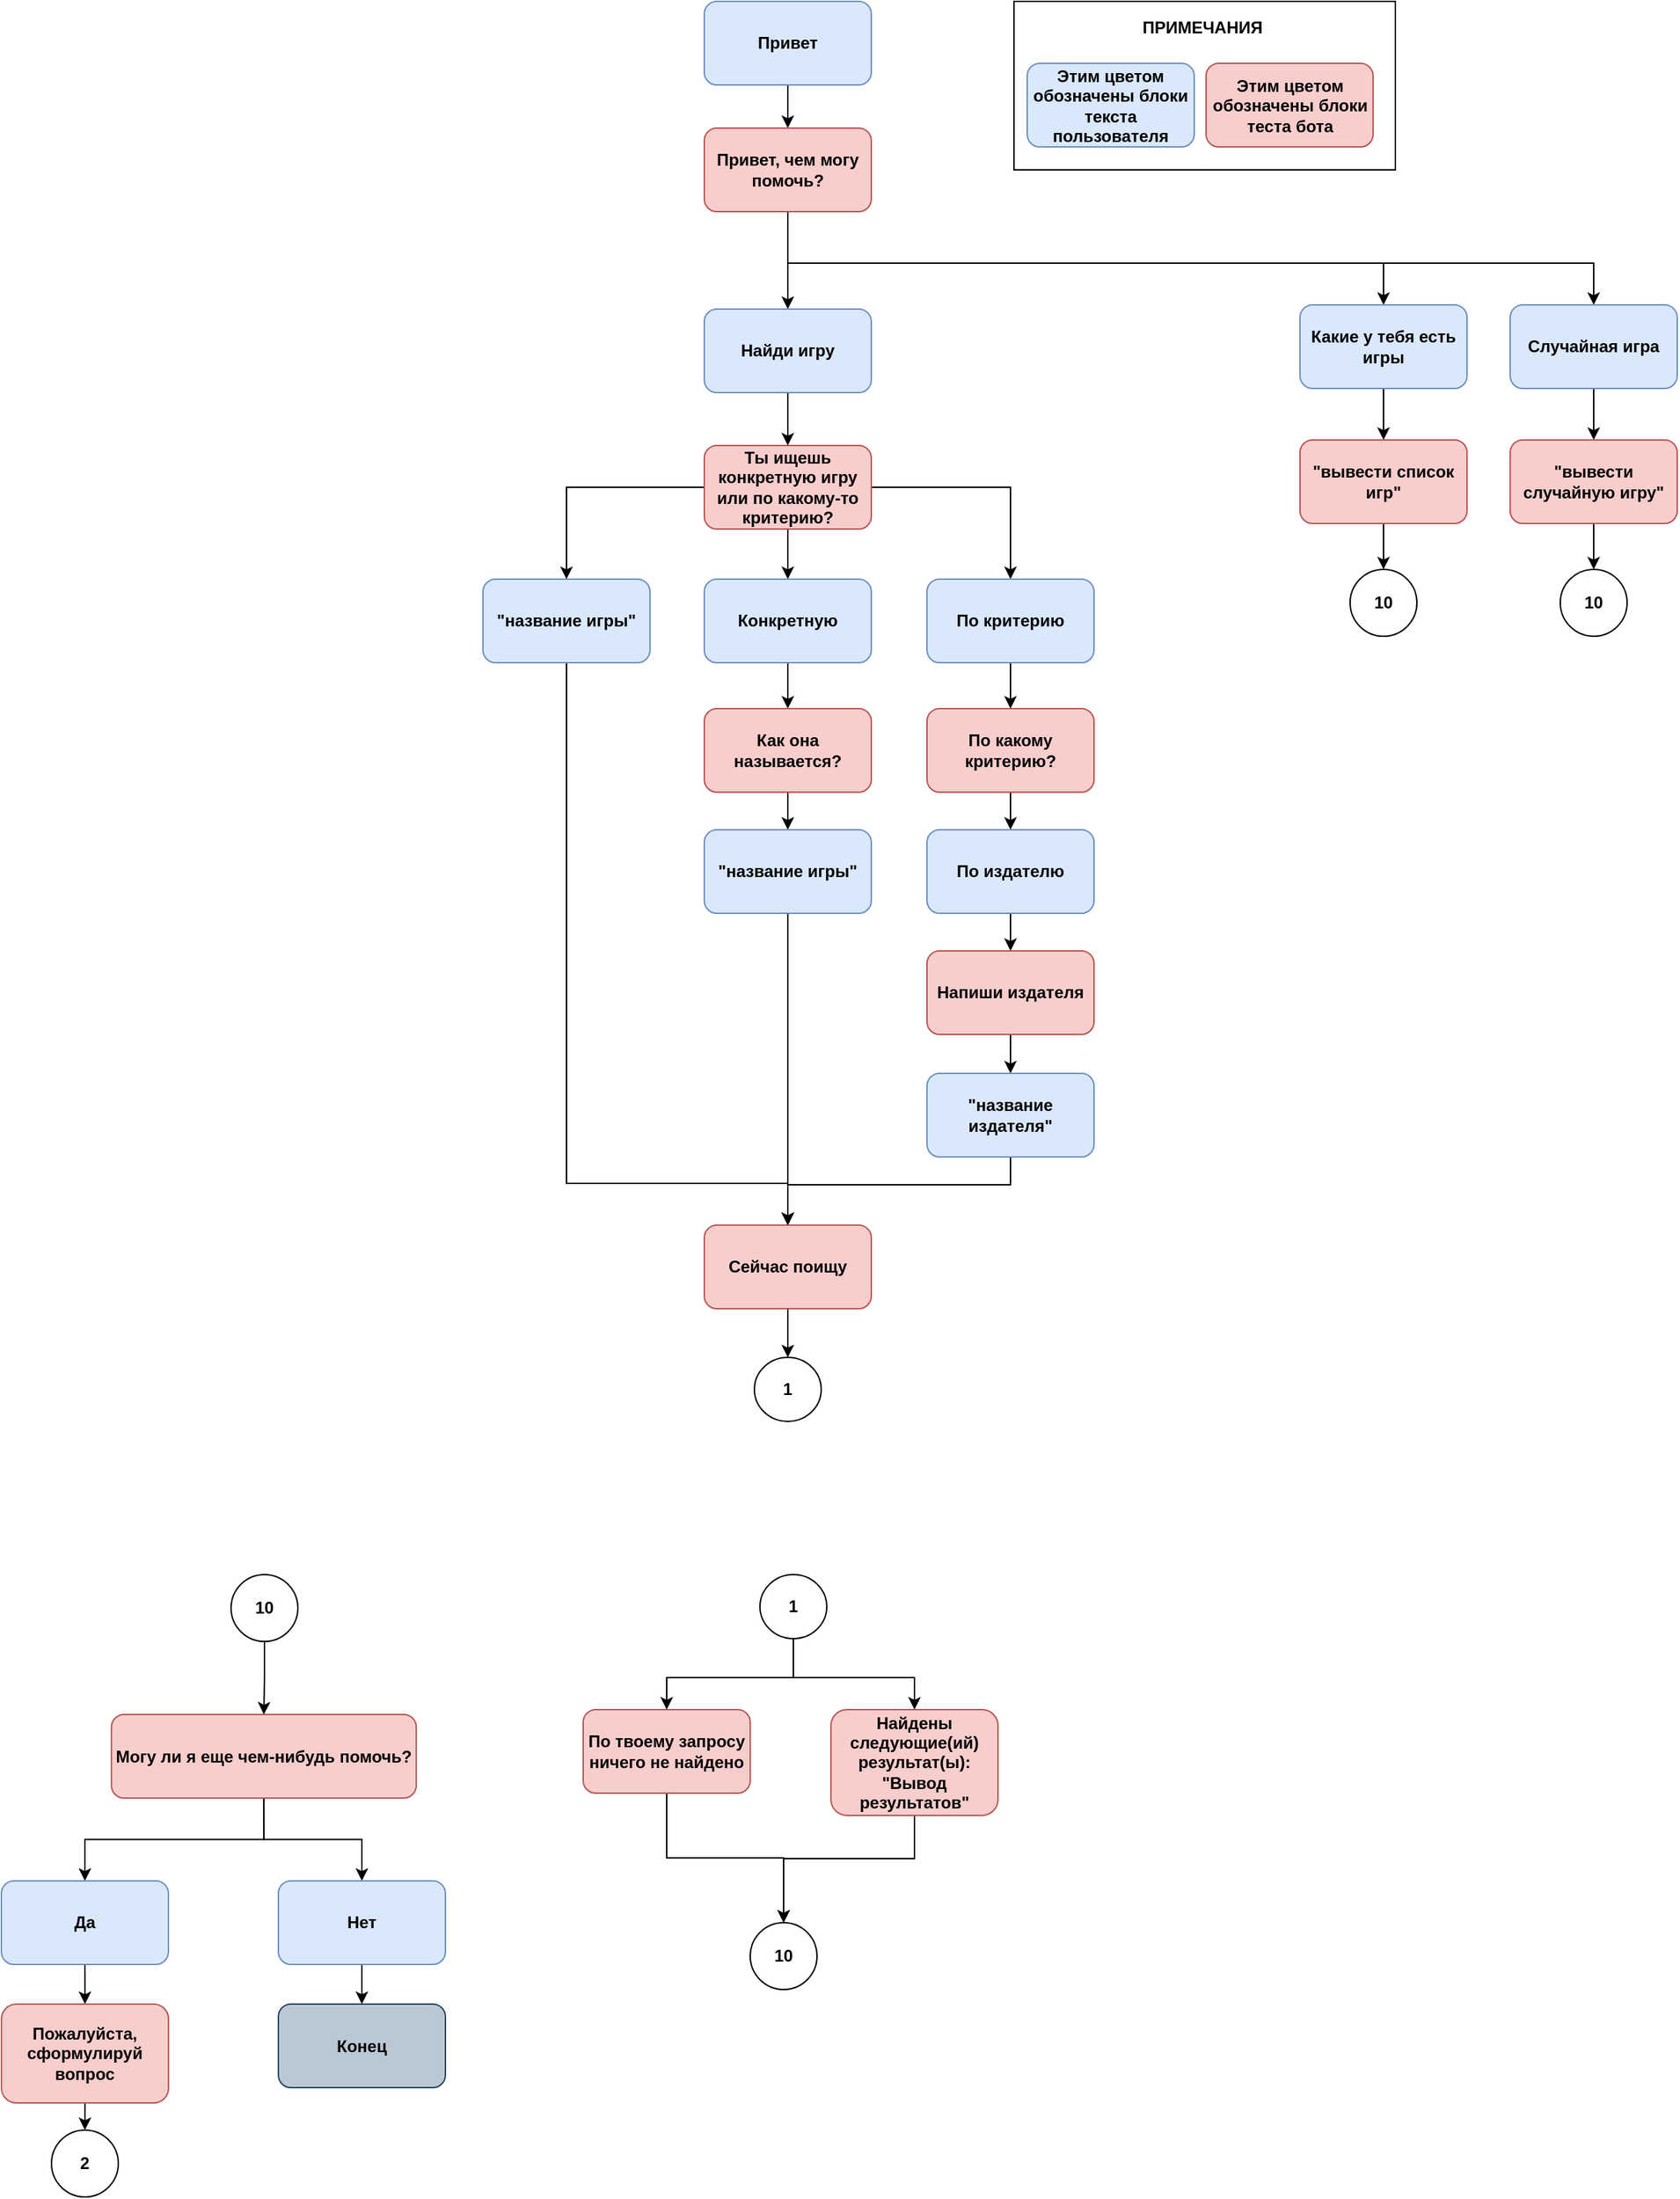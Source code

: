 <mxfile version="14.1.2" type="device"><diagram id="YdKlx73vnIMdVJhQ9t87" name="Page-1"><mxGraphModel dx="3689" dy="2531" grid="0" gridSize="10" guides="1" tooltips="1" connect="1" arrows="1" fold="1" page="1" pageScale="1" pageWidth="1169" pageHeight="827" background="#FFFFFF" math="0" shadow="0"><root><mxCell id="0"/><mxCell id="1" parent="0"/><mxCell id="YCmTZ9DMZ7l08x8mmf2H-3" style="edgeStyle=orthogonalEdgeStyle;rounded=0;orthogonalLoop=1;jettySize=auto;html=1;entryX=0.5;entryY=0;entryDx=0;entryDy=0;" edge="1" parent="1" source="YCmTZ9DMZ7l08x8mmf2H-1" target="YCmTZ9DMZ7l08x8mmf2H-2"><mxGeometry relative="1" as="geometry"/></mxCell><mxCell id="YCmTZ9DMZ7l08x8mmf2H-1" value="Привет" style="rounded=1;whiteSpace=wrap;html=1;labelBackgroundColor=none;fillColor=#dae8fc;strokeColor=#6c8ebf;fontStyle=1" vertex="1" parent="1"><mxGeometry x="-1522.0" y="-1648" width="120" height="60" as="geometry"/></mxCell><mxCell id="YCmTZ9DMZ7l08x8mmf2H-6" style="edgeStyle=orthogonalEdgeStyle;rounded=0;orthogonalLoop=1;jettySize=auto;html=1;entryX=0.5;entryY=0;entryDx=0;entryDy=0;" edge="1" parent="1" source="YCmTZ9DMZ7l08x8mmf2H-2" target="YCmTZ9DMZ7l08x8mmf2H-5"><mxGeometry relative="1" as="geometry"/></mxCell><mxCell id="YCmTZ9DMZ7l08x8mmf2H-68" style="edgeStyle=orthogonalEdgeStyle;rounded=0;orthogonalLoop=1;jettySize=auto;html=1;entryX=0.5;entryY=0;entryDx=0;entryDy=0;" edge="1" parent="1" source="YCmTZ9DMZ7l08x8mmf2H-2" target="YCmTZ9DMZ7l08x8mmf2H-67"><mxGeometry relative="1" as="geometry"><Array as="points"><mxPoint x="-1462" y="-1460"/><mxPoint x="-1034" y="-1460"/></Array></mxGeometry></mxCell><mxCell id="YCmTZ9DMZ7l08x8mmf2H-74" style="edgeStyle=orthogonalEdgeStyle;rounded=0;orthogonalLoop=1;jettySize=auto;html=1;entryX=0.5;entryY=0;entryDx=0;entryDy=0;" edge="1" parent="1" source="YCmTZ9DMZ7l08x8mmf2H-2" target="YCmTZ9DMZ7l08x8mmf2H-73"><mxGeometry relative="1" as="geometry"><Array as="points"><mxPoint x="-1462" y="-1460"/><mxPoint x="-883" y="-1460"/></Array></mxGeometry></mxCell><mxCell id="YCmTZ9DMZ7l08x8mmf2H-2" value="Привет, чем могу помочь?" style="rounded=1;whiteSpace=wrap;html=1;labelBackgroundColor=none;fillColor=#f8cecc;strokeColor=#b85450;fontStyle=1" vertex="1" parent="1"><mxGeometry x="-1522.0" y="-1557" width="120" height="60" as="geometry"/></mxCell><mxCell id="YCmTZ9DMZ7l08x8mmf2H-9" style="edgeStyle=orthogonalEdgeStyle;rounded=0;orthogonalLoop=1;jettySize=auto;html=1;entryX=0.5;entryY=0;entryDx=0;entryDy=0;" edge="1" parent="1" source="YCmTZ9DMZ7l08x8mmf2H-4" target="YCmTZ9DMZ7l08x8mmf2H-8"><mxGeometry relative="1" as="geometry"/></mxCell><mxCell id="YCmTZ9DMZ7l08x8mmf2H-12" style="edgeStyle=orthogonalEdgeStyle;rounded=0;orthogonalLoop=1;jettySize=auto;html=1;entryX=0.5;entryY=0;entryDx=0;entryDy=0;" edge="1" parent="1" source="YCmTZ9DMZ7l08x8mmf2H-4" target="YCmTZ9DMZ7l08x8mmf2H-11"><mxGeometry relative="1" as="geometry"/></mxCell><mxCell id="YCmTZ9DMZ7l08x8mmf2H-16" style="edgeStyle=orthogonalEdgeStyle;rounded=0;orthogonalLoop=1;jettySize=auto;html=1;entryX=0.5;entryY=0;entryDx=0;entryDy=0;" edge="1" parent="1" source="YCmTZ9DMZ7l08x8mmf2H-4" target="YCmTZ9DMZ7l08x8mmf2H-15"><mxGeometry relative="1" as="geometry"/></mxCell><mxCell id="YCmTZ9DMZ7l08x8mmf2H-4" value="Ты ищешь конкретную игру или по какому-то критерию?" style="rounded=1;whiteSpace=wrap;html=1;labelBackgroundColor=none;fillColor=#f8cecc;strokeColor=#b85450;fontStyle=1" vertex="1" parent="1"><mxGeometry x="-1522" y="-1329" width="120" height="60" as="geometry"/></mxCell><mxCell id="YCmTZ9DMZ7l08x8mmf2H-7" style="edgeStyle=orthogonalEdgeStyle;rounded=0;orthogonalLoop=1;jettySize=auto;html=1;entryX=0.5;entryY=0;entryDx=0;entryDy=0;" edge="1" parent="1" source="YCmTZ9DMZ7l08x8mmf2H-5" target="YCmTZ9DMZ7l08x8mmf2H-4"><mxGeometry relative="1" as="geometry"/></mxCell><mxCell id="YCmTZ9DMZ7l08x8mmf2H-5" value="Найди игру" style="rounded=1;whiteSpace=wrap;html=1;labelBackgroundColor=none;fillColor=#dae8fc;strokeColor=#6c8ebf;fontStyle=1" vertex="1" parent="1"><mxGeometry x="-1522" y="-1427" width="120" height="60" as="geometry"/></mxCell><mxCell id="YCmTZ9DMZ7l08x8mmf2H-19" style="edgeStyle=orthogonalEdgeStyle;rounded=0;orthogonalLoop=1;jettySize=auto;html=1;entryX=0.5;entryY=0;entryDx=0;entryDy=0;" edge="1" parent="1" source="YCmTZ9DMZ7l08x8mmf2H-8" target="YCmTZ9DMZ7l08x8mmf2H-17"><mxGeometry relative="1" as="geometry"/></mxCell><mxCell id="YCmTZ9DMZ7l08x8mmf2H-8" value="Конкретную" style="rounded=1;whiteSpace=wrap;html=1;labelBackgroundColor=none;fillColor=#dae8fc;strokeColor=#6c8ebf;fontStyle=1" vertex="1" parent="1"><mxGeometry x="-1522" y="-1233" width="120" height="60" as="geometry"/></mxCell><mxCell id="YCmTZ9DMZ7l08x8mmf2H-28" style="edgeStyle=orthogonalEdgeStyle;rounded=0;orthogonalLoop=1;jettySize=auto;html=1;entryX=0.5;entryY=0;entryDx=0;entryDy=0;" edge="1" parent="1" source="YCmTZ9DMZ7l08x8mmf2H-11" target="YCmTZ9DMZ7l08x8mmf2H-27"><mxGeometry relative="1" as="geometry"/></mxCell><mxCell id="YCmTZ9DMZ7l08x8mmf2H-11" value="По критерию" style="rounded=1;whiteSpace=wrap;html=1;labelBackgroundColor=none;fillColor=#dae8fc;strokeColor=#6c8ebf;fontStyle=1" vertex="1" parent="1"><mxGeometry x="-1362" y="-1233" width="120" height="60" as="geometry"/></mxCell><mxCell id="YCmTZ9DMZ7l08x8mmf2H-22" style="edgeStyle=orthogonalEdgeStyle;rounded=0;orthogonalLoop=1;jettySize=auto;html=1;" edge="1" parent="1" source="YCmTZ9DMZ7l08x8mmf2H-15" target="YCmTZ9DMZ7l08x8mmf2H-20"><mxGeometry relative="1" as="geometry"><Array as="points"><mxPoint x="-1621" y="-799"/><mxPoint x="-1462" y="-799"/></Array></mxGeometry></mxCell><mxCell id="YCmTZ9DMZ7l08x8mmf2H-15" value="&quot;название игры&quot;" style="rounded=1;whiteSpace=wrap;html=1;labelBackgroundColor=none;fillColor=#dae8fc;strokeColor=#6c8ebf;fontStyle=1" vertex="1" parent="1"><mxGeometry x="-1681" y="-1233" width="120" height="60" as="geometry"/></mxCell><mxCell id="YCmTZ9DMZ7l08x8mmf2H-26" style="edgeStyle=orthogonalEdgeStyle;rounded=0;orthogonalLoop=1;jettySize=auto;html=1;entryX=0.5;entryY=0;entryDx=0;entryDy=0;" edge="1" parent="1" source="YCmTZ9DMZ7l08x8mmf2H-17" target="YCmTZ9DMZ7l08x8mmf2H-25"><mxGeometry relative="1" as="geometry"/></mxCell><mxCell id="YCmTZ9DMZ7l08x8mmf2H-17" value="Как она называется?" style="rounded=1;whiteSpace=wrap;html=1;labelBackgroundColor=none;fillColor=#f8cecc;strokeColor=#b85450;fontStyle=1" vertex="1" parent="1"><mxGeometry x="-1522" y="-1140" width="120" height="60" as="geometry"/></mxCell><mxCell id="YCmTZ9DMZ7l08x8mmf2H-39" style="edgeStyle=orthogonalEdgeStyle;rounded=0;orthogonalLoop=1;jettySize=auto;html=1;entryX=0.5;entryY=0;entryDx=0;entryDy=0;" edge="1" parent="1" source="YCmTZ9DMZ7l08x8mmf2H-20" target="YCmTZ9DMZ7l08x8mmf2H-23"><mxGeometry relative="1" as="geometry"/></mxCell><mxCell id="YCmTZ9DMZ7l08x8mmf2H-20" value="Сейчас поищу" style="rounded=1;whiteSpace=wrap;html=1;labelBackgroundColor=none;fillColor=#f8cecc;strokeColor=#b85450;fontStyle=1" vertex="1" parent="1"><mxGeometry x="-1522" y="-769" width="120" height="60" as="geometry"/></mxCell><mxCell id="YCmTZ9DMZ7l08x8mmf2H-23" value="1" style="ellipse;whiteSpace=wrap;html=1;aspect=fixed;fontStyle=1" vertex="1" parent="1"><mxGeometry x="-1486" y="-674" width="48" height="46" as="geometry"/></mxCell><mxCell id="YCmTZ9DMZ7l08x8mmf2H-37" style="edgeStyle=orthogonalEdgeStyle;rounded=0;orthogonalLoop=1;jettySize=auto;html=1;entryX=0.5;entryY=0;entryDx=0;entryDy=0;" edge="1" parent="1" source="YCmTZ9DMZ7l08x8mmf2H-25" target="YCmTZ9DMZ7l08x8mmf2H-20"><mxGeometry relative="1" as="geometry"/></mxCell><mxCell id="YCmTZ9DMZ7l08x8mmf2H-25" value="&quot;название игры&quot;" style="rounded=1;whiteSpace=wrap;html=1;labelBackgroundColor=none;fillColor=#dae8fc;strokeColor=#6c8ebf;fontStyle=1" vertex="1" parent="1"><mxGeometry x="-1522" y="-1053" width="120" height="60" as="geometry"/></mxCell><mxCell id="YCmTZ9DMZ7l08x8mmf2H-32" style="edgeStyle=orthogonalEdgeStyle;rounded=0;orthogonalLoop=1;jettySize=auto;html=1;entryX=0.5;entryY=0;entryDx=0;entryDy=0;" edge="1" parent="1" source="YCmTZ9DMZ7l08x8mmf2H-27" target="YCmTZ9DMZ7l08x8mmf2H-29"><mxGeometry relative="1" as="geometry"/></mxCell><mxCell id="YCmTZ9DMZ7l08x8mmf2H-27" value="По какому критерию?" style="rounded=1;whiteSpace=wrap;html=1;labelBackgroundColor=none;fillColor=#f8cecc;strokeColor=#b85450;fontStyle=1" vertex="1" parent="1"><mxGeometry x="-1362" y="-1140" width="120" height="60" as="geometry"/></mxCell><mxCell id="YCmTZ9DMZ7l08x8mmf2H-34" style="edgeStyle=orthogonalEdgeStyle;rounded=0;orthogonalLoop=1;jettySize=auto;html=1;entryX=0.5;entryY=0;entryDx=0;entryDy=0;" edge="1" parent="1" source="YCmTZ9DMZ7l08x8mmf2H-29" target="YCmTZ9DMZ7l08x8mmf2H-33"><mxGeometry relative="1" as="geometry"/></mxCell><mxCell id="YCmTZ9DMZ7l08x8mmf2H-29" value="По издателю" style="rounded=1;whiteSpace=wrap;html=1;labelBackgroundColor=none;fillColor=#dae8fc;strokeColor=#6c8ebf;fontStyle=1" vertex="1" parent="1"><mxGeometry x="-1362" y="-1053" width="120" height="60" as="geometry"/></mxCell><mxCell id="YCmTZ9DMZ7l08x8mmf2H-36" style="edgeStyle=orthogonalEdgeStyle;rounded=0;orthogonalLoop=1;jettySize=auto;html=1;entryX=0.5;entryY=0;entryDx=0;entryDy=0;" edge="1" parent="1" source="YCmTZ9DMZ7l08x8mmf2H-33" target="YCmTZ9DMZ7l08x8mmf2H-35"><mxGeometry relative="1" as="geometry"/></mxCell><mxCell id="YCmTZ9DMZ7l08x8mmf2H-33" value="Напиши издателя" style="rounded=1;whiteSpace=wrap;html=1;labelBackgroundColor=none;fillColor=#f8cecc;strokeColor=#b85450;fontStyle=1" vertex="1" parent="1"><mxGeometry x="-1362" y="-966" width="120" height="60" as="geometry"/></mxCell><mxCell id="YCmTZ9DMZ7l08x8mmf2H-38" style="edgeStyle=orthogonalEdgeStyle;rounded=0;orthogonalLoop=1;jettySize=auto;html=1;entryX=0.5;entryY=0;entryDx=0;entryDy=0;" edge="1" parent="1" source="YCmTZ9DMZ7l08x8mmf2H-35" target="YCmTZ9DMZ7l08x8mmf2H-20"><mxGeometry relative="1" as="geometry"><Array as="points"><mxPoint x="-1302" y="-798"/><mxPoint x="-1462" y="-798"/></Array></mxGeometry></mxCell><mxCell id="YCmTZ9DMZ7l08x8mmf2H-35" value="&quot;название издателя&quot;" style="rounded=1;whiteSpace=wrap;html=1;labelBackgroundColor=none;fillColor=#dae8fc;strokeColor=#6c8ebf;fontStyle=1" vertex="1" parent="1"><mxGeometry x="-1362" y="-878" width="120" height="60" as="geometry"/></mxCell><mxCell id="YCmTZ9DMZ7l08x8mmf2H-43" style="edgeStyle=orthogonalEdgeStyle;rounded=0;orthogonalLoop=1;jettySize=auto;html=1;" edge="1" parent="1" source="YCmTZ9DMZ7l08x8mmf2H-40" target="YCmTZ9DMZ7l08x8mmf2H-41"><mxGeometry relative="1" as="geometry"><Array as="points"><mxPoint x="-1458" y="-444"/><mxPoint x="-1549" y="-444"/></Array></mxGeometry></mxCell><mxCell id="YCmTZ9DMZ7l08x8mmf2H-44" style="edgeStyle=orthogonalEdgeStyle;rounded=0;orthogonalLoop=1;jettySize=auto;html=1;entryX=0.5;entryY=0;entryDx=0;entryDy=0;" edge="1" parent="1" source="YCmTZ9DMZ7l08x8mmf2H-40" target="YCmTZ9DMZ7l08x8mmf2H-42"><mxGeometry relative="1" as="geometry"><Array as="points"><mxPoint x="-1458" y="-444"/><mxPoint x="-1371" y="-444"/></Array></mxGeometry></mxCell><mxCell id="YCmTZ9DMZ7l08x8mmf2H-40" value="1" style="ellipse;whiteSpace=wrap;html=1;aspect=fixed;fontStyle=1" vertex="1" parent="1"><mxGeometry x="-1482" y="-518" width="48" height="46" as="geometry"/></mxCell><mxCell id="YCmTZ9DMZ7l08x8mmf2H-65" style="edgeStyle=orthogonalEdgeStyle;rounded=0;orthogonalLoop=1;jettySize=auto;html=1;entryX=0.5;entryY=0;entryDx=0;entryDy=0;" edge="1" parent="1" source="YCmTZ9DMZ7l08x8mmf2H-41" target="YCmTZ9DMZ7l08x8mmf2H-64"><mxGeometry relative="1" as="geometry"/></mxCell><mxCell id="YCmTZ9DMZ7l08x8mmf2H-41" value="По твоему запросу ничего не найдено" style="rounded=1;whiteSpace=wrap;html=1;labelBackgroundColor=none;fillColor=#f8cecc;strokeColor=#b85450;fontStyle=1" vertex="1" parent="1"><mxGeometry x="-1609" y="-421" width="120" height="60" as="geometry"/></mxCell><mxCell id="YCmTZ9DMZ7l08x8mmf2H-66" style="edgeStyle=orthogonalEdgeStyle;rounded=0;orthogonalLoop=1;jettySize=auto;html=1;entryX=0.5;entryY=0;entryDx=0;entryDy=0;" edge="1" parent="1" source="YCmTZ9DMZ7l08x8mmf2H-42" target="YCmTZ9DMZ7l08x8mmf2H-64"><mxGeometry relative="1" as="geometry"><Array as="points"><mxPoint x="-1371" y="-314"/><mxPoint x="-1465" y="-314"/></Array></mxGeometry></mxCell><mxCell id="YCmTZ9DMZ7l08x8mmf2H-42" value="Найдены следующие(ий) результат(ы):&lt;br&gt;&quot;Вывод результатов&quot;" style="rounded=1;whiteSpace=wrap;html=1;labelBackgroundColor=none;fillColor=#f8cecc;strokeColor=#b85450;fontStyle=1" vertex="1" parent="1"><mxGeometry x="-1431" y="-421" width="120" height="76" as="geometry"/></mxCell><mxCell id="YCmTZ9DMZ7l08x8mmf2H-47" style="edgeStyle=orthogonalEdgeStyle;rounded=0;orthogonalLoop=1;jettySize=auto;html=1;exitX=0.5;exitY=1;exitDx=0;exitDy=0;entryX=0.5;entryY=0;entryDx=0;entryDy=0;fontStyle=1" edge="1" source="YCmTZ9DMZ7l08x8mmf2H-49" target="YCmTZ9DMZ7l08x8mmf2H-51" parent="1"><mxGeometry relative="1" as="geometry"/></mxCell><mxCell id="YCmTZ9DMZ7l08x8mmf2H-48" style="edgeStyle=orthogonalEdgeStyle;rounded=0;orthogonalLoop=1;jettySize=auto;html=1;exitX=0.5;exitY=1;exitDx=0;exitDy=0;entryX=0.5;entryY=0;entryDx=0;entryDy=0;fontStyle=1" edge="1" source="YCmTZ9DMZ7l08x8mmf2H-49" target="YCmTZ9DMZ7l08x8mmf2H-53" parent="1"><mxGeometry relative="1" as="geometry"/></mxCell><mxCell id="YCmTZ9DMZ7l08x8mmf2H-49" value="Могу ли я еще чем-нибудь помочь?" style="rounded=1;whiteSpace=wrap;html=1;fillColor=#f8cecc;strokeColor=#b85450;fontStyle=1" vertex="1" parent="1"><mxGeometry x="-1947.93" y="-417.5" width="219" height="60" as="geometry"/></mxCell><mxCell id="YCmTZ9DMZ7l08x8mmf2H-50" style="edgeStyle=orthogonalEdgeStyle;rounded=0;orthogonalLoop=1;jettySize=auto;html=1;exitX=0.5;exitY=1;exitDx=0;exitDy=0;entryX=0.5;entryY=0;entryDx=0;entryDy=0;fontStyle=1" edge="1" source="YCmTZ9DMZ7l08x8mmf2H-51" target="YCmTZ9DMZ7l08x8mmf2H-55" parent="1"><mxGeometry relative="1" as="geometry"/></mxCell><mxCell id="YCmTZ9DMZ7l08x8mmf2H-51" value="Да" style="rounded=1;whiteSpace=wrap;html=1;fillColor=#dae8fc;strokeColor=#6c8ebf;fontStyle=1" vertex="1" parent="1"><mxGeometry x="-2027.001" y="-298" width="120" height="60" as="geometry"/></mxCell><mxCell id="YCmTZ9DMZ7l08x8mmf2H-52" style="edgeStyle=orthogonalEdgeStyle;rounded=0;orthogonalLoop=1;jettySize=auto;html=1;exitX=0.5;exitY=1;exitDx=0;exitDy=0;entryX=0.5;entryY=0;entryDx=0;entryDy=0;fontStyle=1" edge="1" source="YCmTZ9DMZ7l08x8mmf2H-53" target="YCmTZ9DMZ7l08x8mmf2H-61" parent="1"><mxGeometry relative="1" as="geometry"><mxPoint x="-1767.93" y="-187.5" as="targetPoint"/></mxGeometry></mxCell><mxCell id="YCmTZ9DMZ7l08x8mmf2H-53" value="Нет" style="rounded=1;whiteSpace=wrap;html=1;fillColor=#dae8fc;strokeColor=#6c8ebf;fontStyle=1" vertex="1" parent="1"><mxGeometry x="-1828.001" y="-298" width="120" height="60" as="geometry"/></mxCell><mxCell id="YCmTZ9DMZ7l08x8mmf2H-54" style="edgeStyle=orthogonalEdgeStyle;rounded=0;orthogonalLoop=1;jettySize=auto;html=1;exitX=0.5;exitY=1;exitDx=0;exitDy=0;entryX=0.5;entryY=0;entryDx=0;entryDy=0;fontStyle=1" edge="1" source="YCmTZ9DMZ7l08x8mmf2H-55" target="YCmTZ9DMZ7l08x8mmf2H-58" parent="1"><mxGeometry relative="1" as="geometry"/></mxCell><mxCell id="YCmTZ9DMZ7l08x8mmf2H-55" value="Пожалуйста, сформулируй вопрос" style="rounded=1;whiteSpace=wrap;html=1;fillColor=#f8cecc;strokeColor=#b85450;fontStyle=1" vertex="1" parent="1"><mxGeometry x="-2026.93" y="-209.5" width="120" height="71" as="geometry"/></mxCell><mxCell id="YCmTZ9DMZ7l08x8mmf2H-56" style="edgeStyle=orthogonalEdgeStyle;rounded=0;orthogonalLoop=1;jettySize=auto;html=1;exitX=0.5;exitY=1;exitDx=0;exitDy=0;entryX=0.5;entryY=0;entryDx=0;entryDy=0;fontStyle=1" edge="1" source="YCmTZ9DMZ7l08x8mmf2H-57" target="YCmTZ9DMZ7l08x8mmf2H-49" parent="1"><mxGeometry relative="1" as="geometry"/></mxCell><mxCell id="YCmTZ9DMZ7l08x8mmf2H-57" value="10" style="ellipse;whiteSpace=wrap;html=1;aspect=fixed;fontStyle=1" vertex="1" parent="1"><mxGeometry x="-1862.001" y="-518" width="48" height="48" as="geometry"/></mxCell><mxCell id="YCmTZ9DMZ7l08x8mmf2H-58" value="2" style="ellipse;whiteSpace=wrap;html=1;aspect=fixed;fontStyle=1" vertex="1" parent="1"><mxGeometry x="-1991.001" y="-119" width="48" height="48" as="geometry"/></mxCell><mxCell id="YCmTZ9DMZ7l08x8mmf2H-61" value="Конец" style="rounded=1;whiteSpace=wrap;html=1;fillColor=#bac8d3;strokeColor=#23445d;fontStyle=1" vertex="1" parent="1"><mxGeometry x="-1828.001" y="-209.5" width="120" height="60" as="geometry"/></mxCell><mxCell id="YCmTZ9DMZ7l08x8mmf2H-64" value="10" style="ellipse;whiteSpace=wrap;html=1;aspect=fixed;fontStyle=1" vertex="1" parent="1"><mxGeometry x="-1489.001" y="-268" width="48" height="48" as="geometry"/></mxCell><mxCell id="YCmTZ9DMZ7l08x8mmf2H-70" style="edgeStyle=orthogonalEdgeStyle;rounded=0;orthogonalLoop=1;jettySize=auto;html=1;entryX=0.5;entryY=0;entryDx=0;entryDy=0;" edge="1" parent="1" source="YCmTZ9DMZ7l08x8mmf2H-67" target="YCmTZ9DMZ7l08x8mmf2H-69"><mxGeometry relative="1" as="geometry"/></mxCell><mxCell id="YCmTZ9DMZ7l08x8mmf2H-67" value="Какие у тебя есть игры" style="rounded=1;whiteSpace=wrap;html=1;labelBackgroundColor=none;fillColor=#dae8fc;strokeColor=#6c8ebf;fontStyle=1" vertex="1" parent="1"><mxGeometry x="-1094" y="-1430" width="120" height="60" as="geometry"/></mxCell><mxCell id="YCmTZ9DMZ7l08x8mmf2H-72" style="edgeStyle=orthogonalEdgeStyle;rounded=0;orthogonalLoop=1;jettySize=auto;html=1;entryX=0.5;entryY=0;entryDx=0;entryDy=0;" edge="1" parent="1" source="YCmTZ9DMZ7l08x8mmf2H-69" target="YCmTZ9DMZ7l08x8mmf2H-71"><mxGeometry relative="1" as="geometry"/></mxCell><mxCell id="YCmTZ9DMZ7l08x8mmf2H-69" value="&quot;вывести список игр&quot;" style="rounded=1;whiteSpace=wrap;html=1;labelBackgroundColor=none;fillColor=#f8cecc;strokeColor=#b85450;fontStyle=1" vertex="1" parent="1"><mxGeometry x="-1094" y="-1333" width="120" height="60" as="geometry"/></mxCell><mxCell id="YCmTZ9DMZ7l08x8mmf2H-71" value="10" style="ellipse;whiteSpace=wrap;html=1;aspect=fixed;fontStyle=1" vertex="1" parent="1"><mxGeometry x="-1058.001" y="-1240" width="48" height="48" as="geometry"/></mxCell><mxCell id="YCmTZ9DMZ7l08x8mmf2H-86" style="edgeStyle=orthogonalEdgeStyle;rounded=0;orthogonalLoop=1;jettySize=auto;html=1;entryX=0.5;entryY=0;entryDx=0;entryDy=0;" edge="1" parent="1" source="YCmTZ9DMZ7l08x8mmf2H-73" target="YCmTZ9DMZ7l08x8mmf2H-76"><mxGeometry relative="1" as="geometry"/></mxCell><mxCell id="YCmTZ9DMZ7l08x8mmf2H-73" value="Случайная игра" style="rounded=1;whiteSpace=wrap;html=1;labelBackgroundColor=none;fillColor=#dae8fc;strokeColor=#6c8ebf;fontStyle=1" vertex="1" parent="1"><mxGeometry x="-943" y="-1430" width="120" height="60" as="geometry"/></mxCell><mxCell id="YCmTZ9DMZ7l08x8mmf2H-75" style="edgeStyle=orthogonalEdgeStyle;rounded=0;orthogonalLoop=1;jettySize=auto;html=1;entryX=0.5;entryY=0;entryDx=0;entryDy=0;" edge="1" source="YCmTZ9DMZ7l08x8mmf2H-76" target="YCmTZ9DMZ7l08x8mmf2H-77" parent="1"><mxGeometry relative="1" as="geometry"/></mxCell><mxCell id="YCmTZ9DMZ7l08x8mmf2H-76" value="&quot;вывести случайную игру&quot;" style="rounded=1;whiteSpace=wrap;html=1;labelBackgroundColor=none;fillColor=#f8cecc;strokeColor=#b85450;fontStyle=1" vertex="1" parent="1"><mxGeometry x="-943" y="-1333" width="120" height="60" as="geometry"/></mxCell><mxCell id="YCmTZ9DMZ7l08x8mmf2H-77" value="10" style="ellipse;whiteSpace=wrap;html=1;aspect=fixed;fontStyle=1" vertex="1" parent="1"><mxGeometry x="-907.001" y="-1240" width="48" height="48" as="geometry"/></mxCell><mxCell id="YCmTZ9DMZ7l08x8mmf2H-78" value="" style="rounded=0;whiteSpace=wrap;html=1;labelBackgroundColor=none;fontStyle=1" vertex="1" parent="1"><mxGeometry x="-1299.5" y="-1648" width="274" height="121" as="geometry"/></mxCell><mxCell id="YCmTZ9DMZ7l08x8mmf2H-79" value="Этим цветом обозначены блоки текста пользователя" style="rounded=1;whiteSpace=wrap;html=1;labelBackgroundColor=none;fillColor=#dae8fc;strokeColor=#6c8ebf;fontStyle=1" vertex="1" parent="1"><mxGeometry x="-1290.0" y="-1603.5" width="120" height="60" as="geometry"/></mxCell><mxCell id="YCmTZ9DMZ7l08x8mmf2H-80" value="Этим цветом обозначены блоки теста бота" style="rounded=1;whiteSpace=wrap;html=1;labelBackgroundColor=none;fillColor=#f8cecc;strokeColor=#b85450;fontStyle=1" vertex="1" parent="1"><mxGeometry x="-1161.5" y="-1603.5" width="120" height="60" as="geometry"/></mxCell><mxCell id="YCmTZ9DMZ7l08x8mmf2H-81" value="ПРИМЕЧАНИЯ" style="text;html=1;strokeColor=none;fillColor=none;align=center;verticalAlign=middle;whiteSpace=wrap;rounded=0;labelBackgroundColor=none;fontStyle=1" vertex="1" parent="1"><mxGeometry x="-1222.5" y="-1647" width="116" height="35" as="geometry"/></mxCell></root></mxGraphModel></diagram></mxfile>